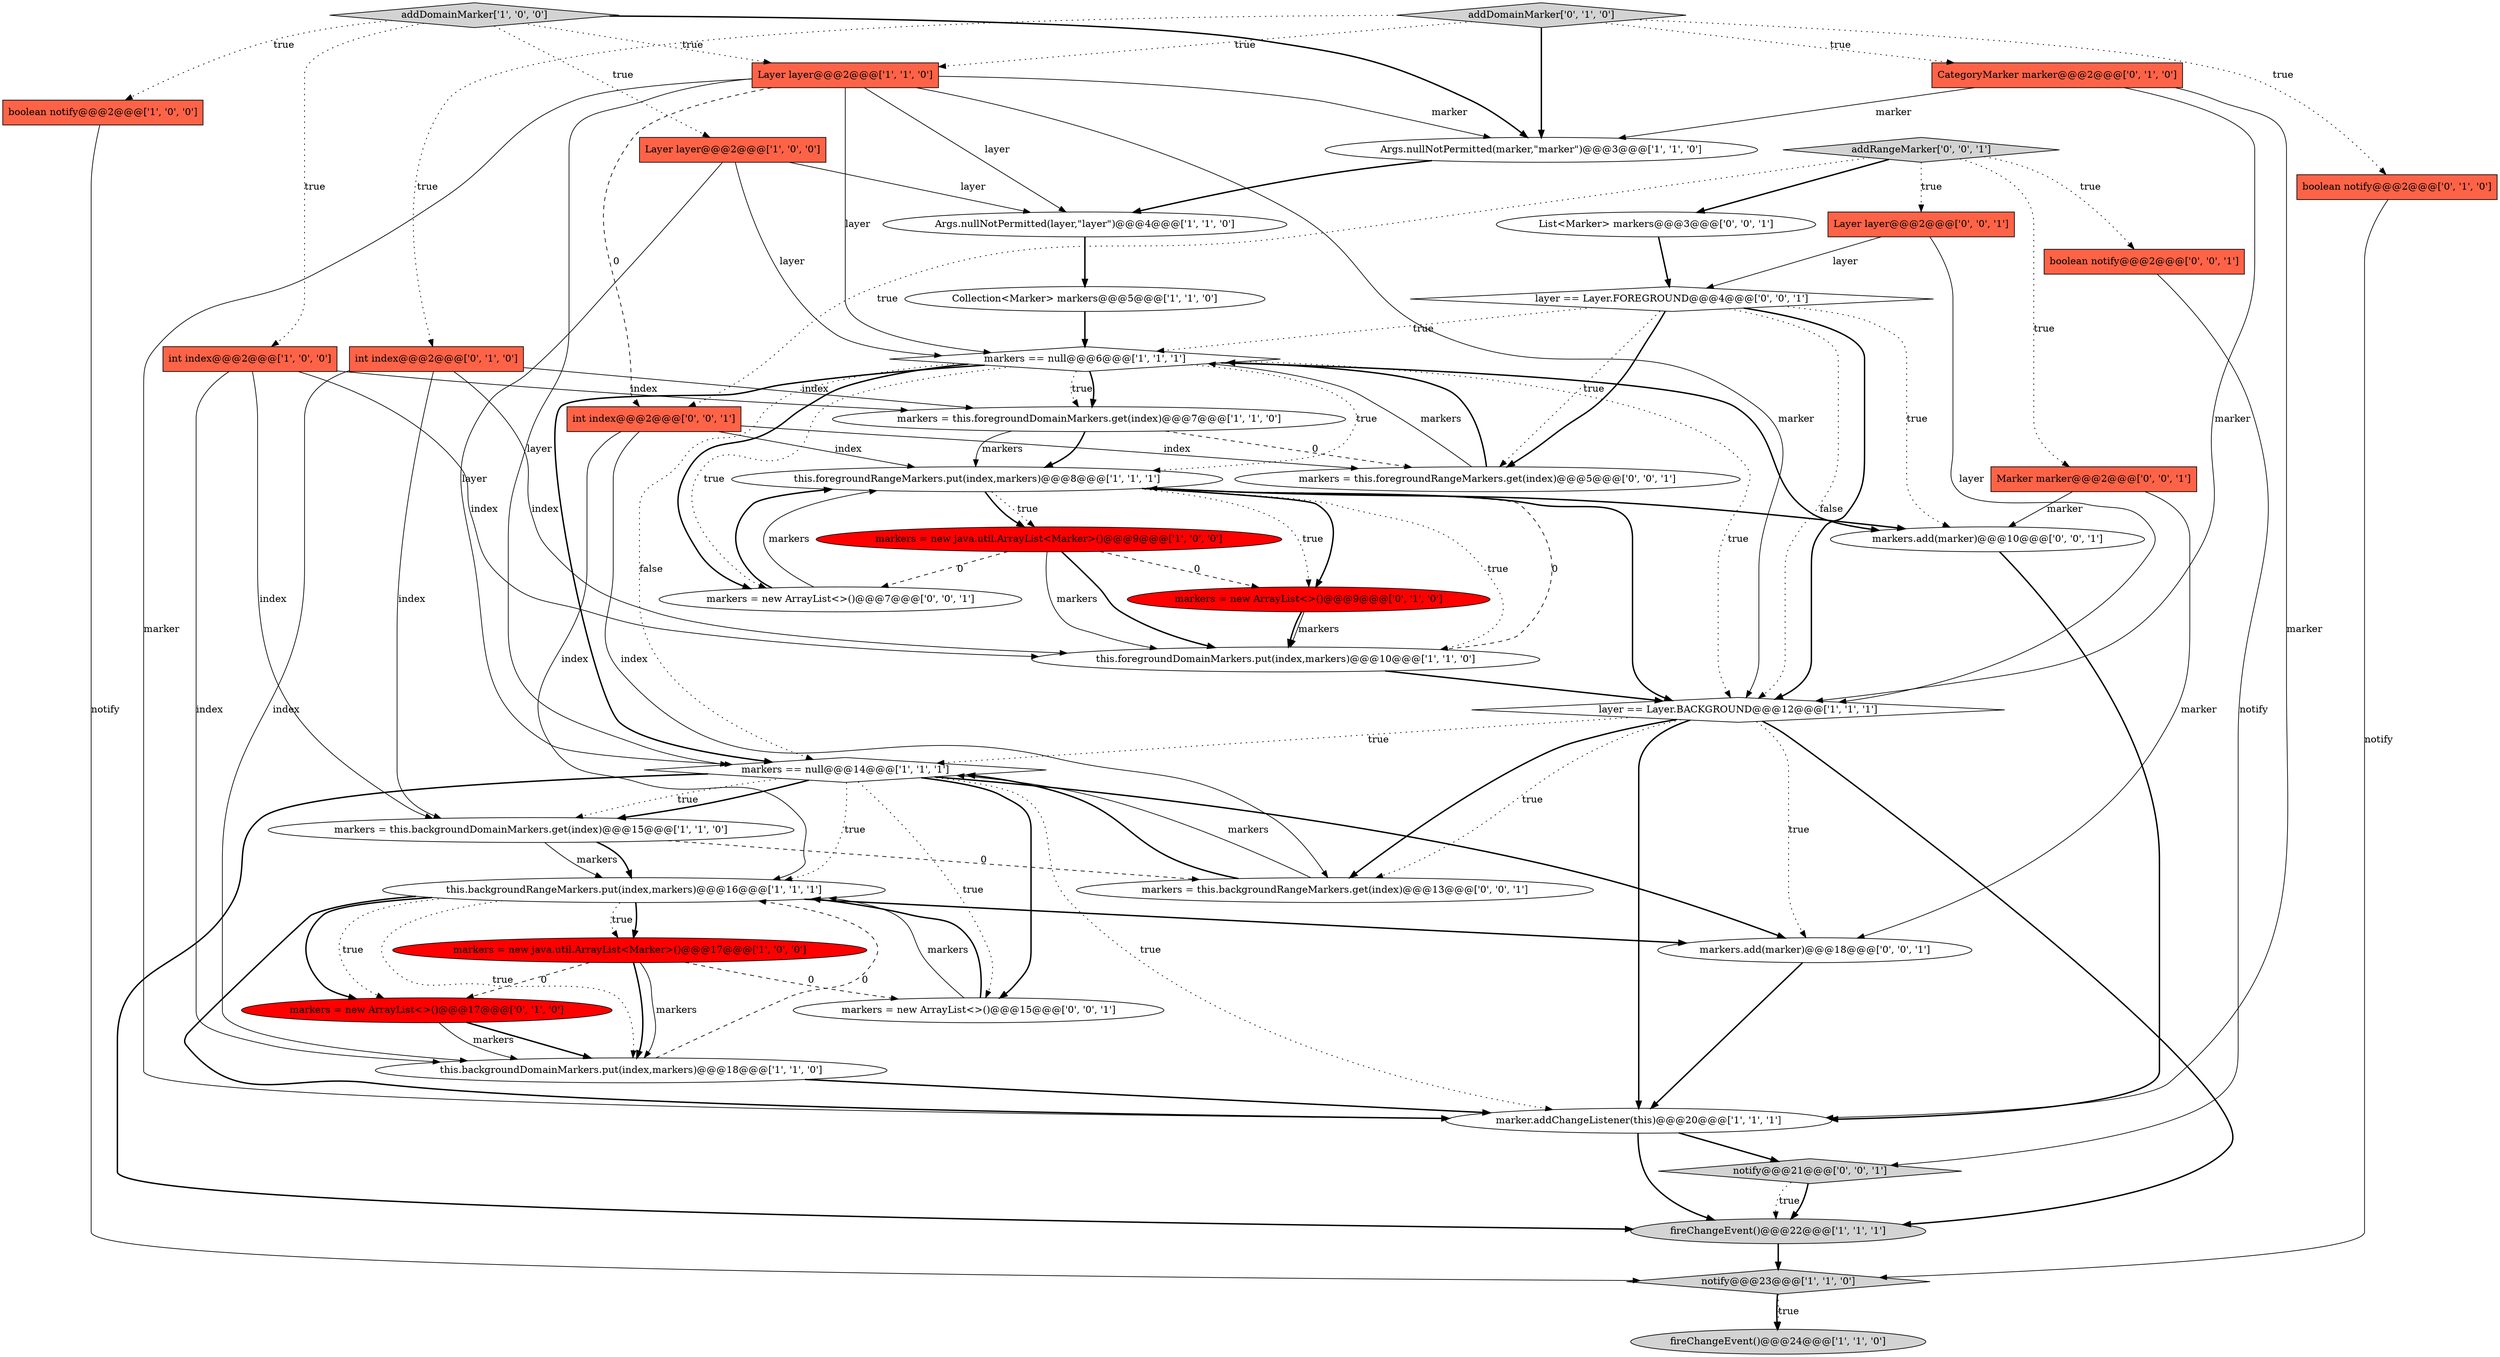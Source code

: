 digraph {
8 [style = filled, label = "markers == null@@@14@@@['1', '1', '1']", fillcolor = white, shape = diamond image = "AAA0AAABBB1BBB"];
19 [style = filled, label = "fireChangeEvent()@@@22@@@['1', '1', '1']", fillcolor = lightgray, shape = ellipse image = "AAA0AAABBB1BBB"];
28 [style = filled, label = "addDomainMarker['0', '1', '0']", fillcolor = lightgray, shape = diamond image = "AAA0AAABBB2BBB"];
14 [style = filled, label = "Args.nullNotPermitted(layer,\"layer\")@@@4@@@['1', '1', '0']", fillcolor = white, shape = ellipse image = "AAA0AAABBB1BBB"];
1 [style = filled, label = "Layer layer@@@2@@@['1', '0', '0']", fillcolor = tomato, shape = box image = "AAA0AAABBB1BBB"];
31 [style = filled, label = "List<Marker> markers@@@3@@@['0', '0', '1']", fillcolor = white, shape = ellipse image = "AAA0AAABBB3BBB"];
27 [style = filled, label = "markers = new ArrayList<>()@@@9@@@['0', '1', '0']", fillcolor = red, shape = ellipse image = "AAA1AAABBB2BBB"];
35 [style = filled, label = "addRangeMarker['0', '0', '1']", fillcolor = lightgray, shape = diamond image = "AAA0AAABBB3BBB"];
36 [style = filled, label = "layer == Layer.FOREGROUND@@@4@@@['0', '0', '1']", fillcolor = white, shape = diamond image = "AAA0AAABBB3BBB"];
34 [style = filled, label = "Layer layer@@@2@@@['0', '0', '1']", fillcolor = tomato, shape = box image = "AAA0AAABBB3BBB"];
42 [style = filled, label = "markers.add(marker)@@@10@@@['0', '0', '1']", fillcolor = white, shape = ellipse image = "AAA0AAABBB3BBB"];
40 [style = filled, label = "int index@@@2@@@['0', '0', '1']", fillcolor = tomato, shape = box image = "AAA0AAABBB3BBB"];
12 [style = filled, label = "this.foregroundDomainMarkers.put(index,markers)@@@10@@@['1', '1', '0']", fillcolor = white, shape = ellipse image = "AAA0AAABBB1BBB"];
4 [style = filled, label = "boolean notify@@@2@@@['1', '0', '0']", fillcolor = tomato, shape = box image = "AAA0AAABBB1BBB"];
9 [style = filled, label = "markers = this.backgroundDomainMarkers.get(index)@@@15@@@['1', '1', '0']", fillcolor = white, shape = ellipse image = "AAA0AAABBB1BBB"];
2 [style = filled, label = "addDomainMarker['1', '0', '0']", fillcolor = lightgray, shape = diamond image = "AAA0AAABBB1BBB"];
16 [style = filled, label = "marker.addChangeListener(this)@@@20@@@['1', '1', '1']", fillcolor = white, shape = ellipse image = "AAA0AAABBB1BBB"];
24 [style = filled, label = "boolean notify@@@2@@@['0', '1', '0']", fillcolor = tomato, shape = box image = "AAA0AAABBB2BBB"];
21 [style = filled, label = "markers = new java.util.ArrayList<Marker>()@@@17@@@['1', '0', '0']", fillcolor = red, shape = ellipse image = "AAA1AAABBB1BBB"];
39 [style = filled, label = "markers = this.foregroundRangeMarkers.get(index)@@@5@@@['0', '0', '1']", fillcolor = white, shape = ellipse image = "AAA0AAABBB3BBB"];
22 [style = filled, label = "this.backgroundDomainMarkers.put(index,markers)@@@18@@@['1', '1', '0']", fillcolor = white, shape = ellipse image = "AAA0AAABBB1BBB"];
26 [style = filled, label = "int index@@@2@@@['0', '1', '0']", fillcolor = tomato, shape = box image = "AAA0AAABBB2BBB"];
11 [style = filled, label = "Args.nullNotPermitted(marker,\"marker\")@@@3@@@['1', '1', '0']", fillcolor = white, shape = ellipse image = "AAA0AAABBB1BBB"];
0 [style = filled, label = "fireChangeEvent()@@@24@@@['1', '1', '0']", fillcolor = lightgray, shape = ellipse image = "AAA0AAABBB1BBB"];
37 [style = filled, label = "markers = this.backgroundRangeMarkers.get(index)@@@13@@@['0', '0', '1']", fillcolor = white, shape = ellipse image = "AAA0AAABBB3BBB"];
10 [style = filled, label = "int index@@@2@@@['1', '0', '0']", fillcolor = tomato, shape = box image = "AAA0AAABBB1BBB"];
38 [style = filled, label = "notify@@@21@@@['0', '0', '1']", fillcolor = lightgray, shape = diamond image = "AAA0AAABBB3BBB"];
23 [style = filled, label = "CategoryMarker marker@@@2@@@['0', '1', '0']", fillcolor = tomato, shape = box image = "AAA0AAABBB2BBB"];
6 [style = filled, label = "markers == null@@@6@@@['1', '1', '1']", fillcolor = white, shape = diamond image = "AAA0AAABBB1BBB"];
5 [style = filled, label = "Collection<Marker> markers@@@5@@@['1', '1', '0']", fillcolor = white, shape = ellipse image = "AAA0AAABBB1BBB"];
17 [style = filled, label = "this.backgroundRangeMarkers.put(index,markers)@@@16@@@['1', '1', '1']", fillcolor = white, shape = ellipse image = "AAA0AAABBB1BBB"];
32 [style = filled, label = "Marker marker@@@2@@@['0', '0', '1']", fillcolor = tomato, shape = box image = "AAA0AAABBB3BBB"];
7 [style = filled, label = "markers = new java.util.ArrayList<Marker>()@@@9@@@['1', '0', '0']", fillcolor = red, shape = ellipse image = "AAA1AAABBB1BBB"];
3 [style = filled, label = "this.foregroundRangeMarkers.put(index,markers)@@@8@@@['1', '1', '1']", fillcolor = white, shape = ellipse image = "AAA0AAABBB1BBB"];
15 [style = filled, label = "layer == Layer.BACKGROUND@@@12@@@['1', '1', '1']", fillcolor = white, shape = diamond image = "AAA0AAABBB1BBB"];
20 [style = filled, label = "markers = this.foregroundDomainMarkers.get(index)@@@7@@@['1', '1', '0']", fillcolor = white, shape = ellipse image = "AAA0AAABBB1BBB"];
29 [style = filled, label = "markers.add(marker)@@@18@@@['0', '0', '1']", fillcolor = white, shape = ellipse image = "AAA0AAABBB3BBB"];
30 [style = filled, label = "boolean notify@@@2@@@['0', '0', '1']", fillcolor = tomato, shape = box image = "AAA0AAABBB3BBB"];
41 [style = filled, label = "markers = new ArrayList<>()@@@15@@@['0', '0', '1']", fillcolor = white, shape = ellipse image = "AAA0AAABBB3BBB"];
18 [style = filled, label = "notify@@@23@@@['1', '1', '0']", fillcolor = lightgray, shape = diamond image = "AAA0AAABBB1BBB"];
33 [style = filled, label = "markers = new ArrayList<>()@@@7@@@['0', '0', '1']", fillcolor = white, shape = ellipse image = "AAA0AAABBB3BBB"];
25 [style = filled, label = "markers = new ArrayList<>()@@@17@@@['0', '1', '0']", fillcolor = red, shape = ellipse image = "AAA1AAABBB2BBB"];
13 [style = filled, label = "Layer layer@@@2@@@['1', '1', '0']", fillcolor = tomato, shape = box image = "AAA0AAABBB1BBB"];
36->6 [style = dotted, label="true"];
17->25 [style = bold, label=""];
22->17 [style = dashed, label="0"];
25->22 [style = bold, label=""];
11->14 [style = bold, label=""];
34->36 [style = solid, label="layer"];
10->12 [style = solid, label="index"];
38->19 [style = dotted, label="true"];
8->16 [style = dotted, label="true"];
40->17 [style = solid, label="index"];
39->6 [style = bold, label=""];
26->12 [style = solid, label="index"];
3->27 [style = bold, label=""];
23->15 [style = solid, label="marker"];
3->27 [style = dotted, label="true"];
15->8 [style = dotted, label="true"];
36->39 [style = dotted, label="true"];
13->16 [style = solid, label="marker"];
15->29 [style = dotted, label="true"];
13->15 [style = solid, label="marker"];
21->25 [style = dashed, label="0"];
9->17 [style = solid, label="markers"];
20->39 [style = dashed, label="0"];
40->39 [style = solid, label="index"];
13->8 [style = solid, label="layer"];
6->3 [style = dotted, label="true"];
28->13 [style = dotted, label="true"];
17->21 [style = bold, label=""];
18->0 [style = bold, label=""];
17->16 [style = bold, label=""];
2->10 [style = dotted, label="true"];
6->15 [style = dotted, label="true"];
35->31 [style = bold, label=""];
3->7 [style = dotted, label="true"];
19->18 [style = bold, label=""];
32->42 [style = solid, label="marker"];
33->3 [style = bold, label=""];
27->12 [style = bold, label=""];
8->17 [style = dotted, label="true"];
9->17 [style = bold, label=""];
20->3 [style = bold, label=""];
13->40 [style = dashed, label="0"];
16->19 [style = bold, label=""];
33->3 [style = solid, label="markers"];
35->30 [style = dotted, label="true"];
9->37 [style = dashed, label="0"];
6->20 [style = dotted, label="true"];
1->8 [style = solid, label="layer"];
6->8 [style = dotted, label="false"];
20->3 [style = solid, label="markers"];
28->24 [style = dotted, label="true"];
5->6 [style = bold, label=""];
13->14 [style = solid, label="layer"];
3->7 [style = bold, label=""];
21->22 [style = bold, label=""];
18->0 [style = dotted, label="true"];
28->23 [style = dotted, label="true"];
17->21 [style = dotted, label="true"];
6->33 [style = dotted, label="true"];
29->16 [style = bold, label=""];
35->40 [style = dotted, label="true"];
8->41 [style = bold, label=""];
13->6 [style = solid, label="layer"];
7->12 [style = solid, label="markers"];
22->16 [style = bold, label=""];
6->42 [style = bold, label=""];
42->16 [style = bold, label=""];
31->36 [style = bold, label=""];
8->41 [style = dotted, label="true"];
15->19 [style = bold, label=""];
36->39 [style = bold, label=""];
3->42 [style = bold, label=""];
38->19 [style = bold, label=""];
6->20 [style = bold, label=""];
1->6 [style = solid, label="layer"];
17->25 [style = dotted, label="true"];
6->33 [style = bold, label=""];
13->11 [style = solid, label="marker"];
2->4 [style = dotted, label="true"];
26->20 [style = solid, label="index"];
1->14 [style = solid, label="layer"];
17->22 [style = dotted, label="true"];
15->37 [style = dotted, label="true"];
8->9 [style = dotted, label="true"];
10->20 [style = solid, label="index"];
24->18 [style = solid, label="notify"];
34->15 [style = solid, label="layer"];
37->8 [style = bold, label=""];
36->15 [style = dotted, label="false"];
15->37 [style = bold, label=""];
39->6 [style = solid, label="markers"];
32->29 [style = solid, label="marker"];
2->11 [style = bold, label=""];
23->11 [style = solid, label="marker"];
14->5 [style = bold, label=""];
10->22 [style = solid, label="index"];
25->22 [style = solid, label="markers"];
41->17 [style = solid, label="markers"];
12->3 [style = dashed, label="0"];
16->38 [style = bold, label=""];
7->12 [style = bold, label=""];
30->38 [style = solid, label="notify"];
8->19 [style = bold, label=""];
28->11 [style = bold, label=""];
36->15 [style = bold, label=""];
12->15 [style = bold, label=""];
26->9 [style = solid, label="index"];
21->22 [style = solid, label="markers"];
3->15 [style = bold, label=""];
36->42 [style = dotted, label="true"];
26->22 [style = solid, label="index"];
15->16 [style = bold, label=""];
7->27 [style = dashed, label="0"];
40->37 [style = solid, label="index"];
41->17 [style = bold, label=""];
27->12 [style = solid, label="markers"];
23->16 [style = solid, label="marker"];
21->41 [style = dashed, label="0"];
2->1 [style = dotted, label="true"];
3->12 [style = dotted, label="true"];
28->26 [style = dotted, label="true"];
10->9 [style = solid, label="index"];
6->8 [style = bold, label=""];
8->9 [style = bold, label=""];
37->8 [style = solid, label="markers"];
35->34 [style = dotted, label="true"];
40->3 [style = solid, label="index"];
7->33 [style = dashed, label="0"];
17->29 [style = bold, label=""];
8->29 [style = bold, label=""];
2->13 [style = dotted, label="true"];
4->18 [style = solid, label="notify"];
35->32 [style = dotted, label="true"];
}
